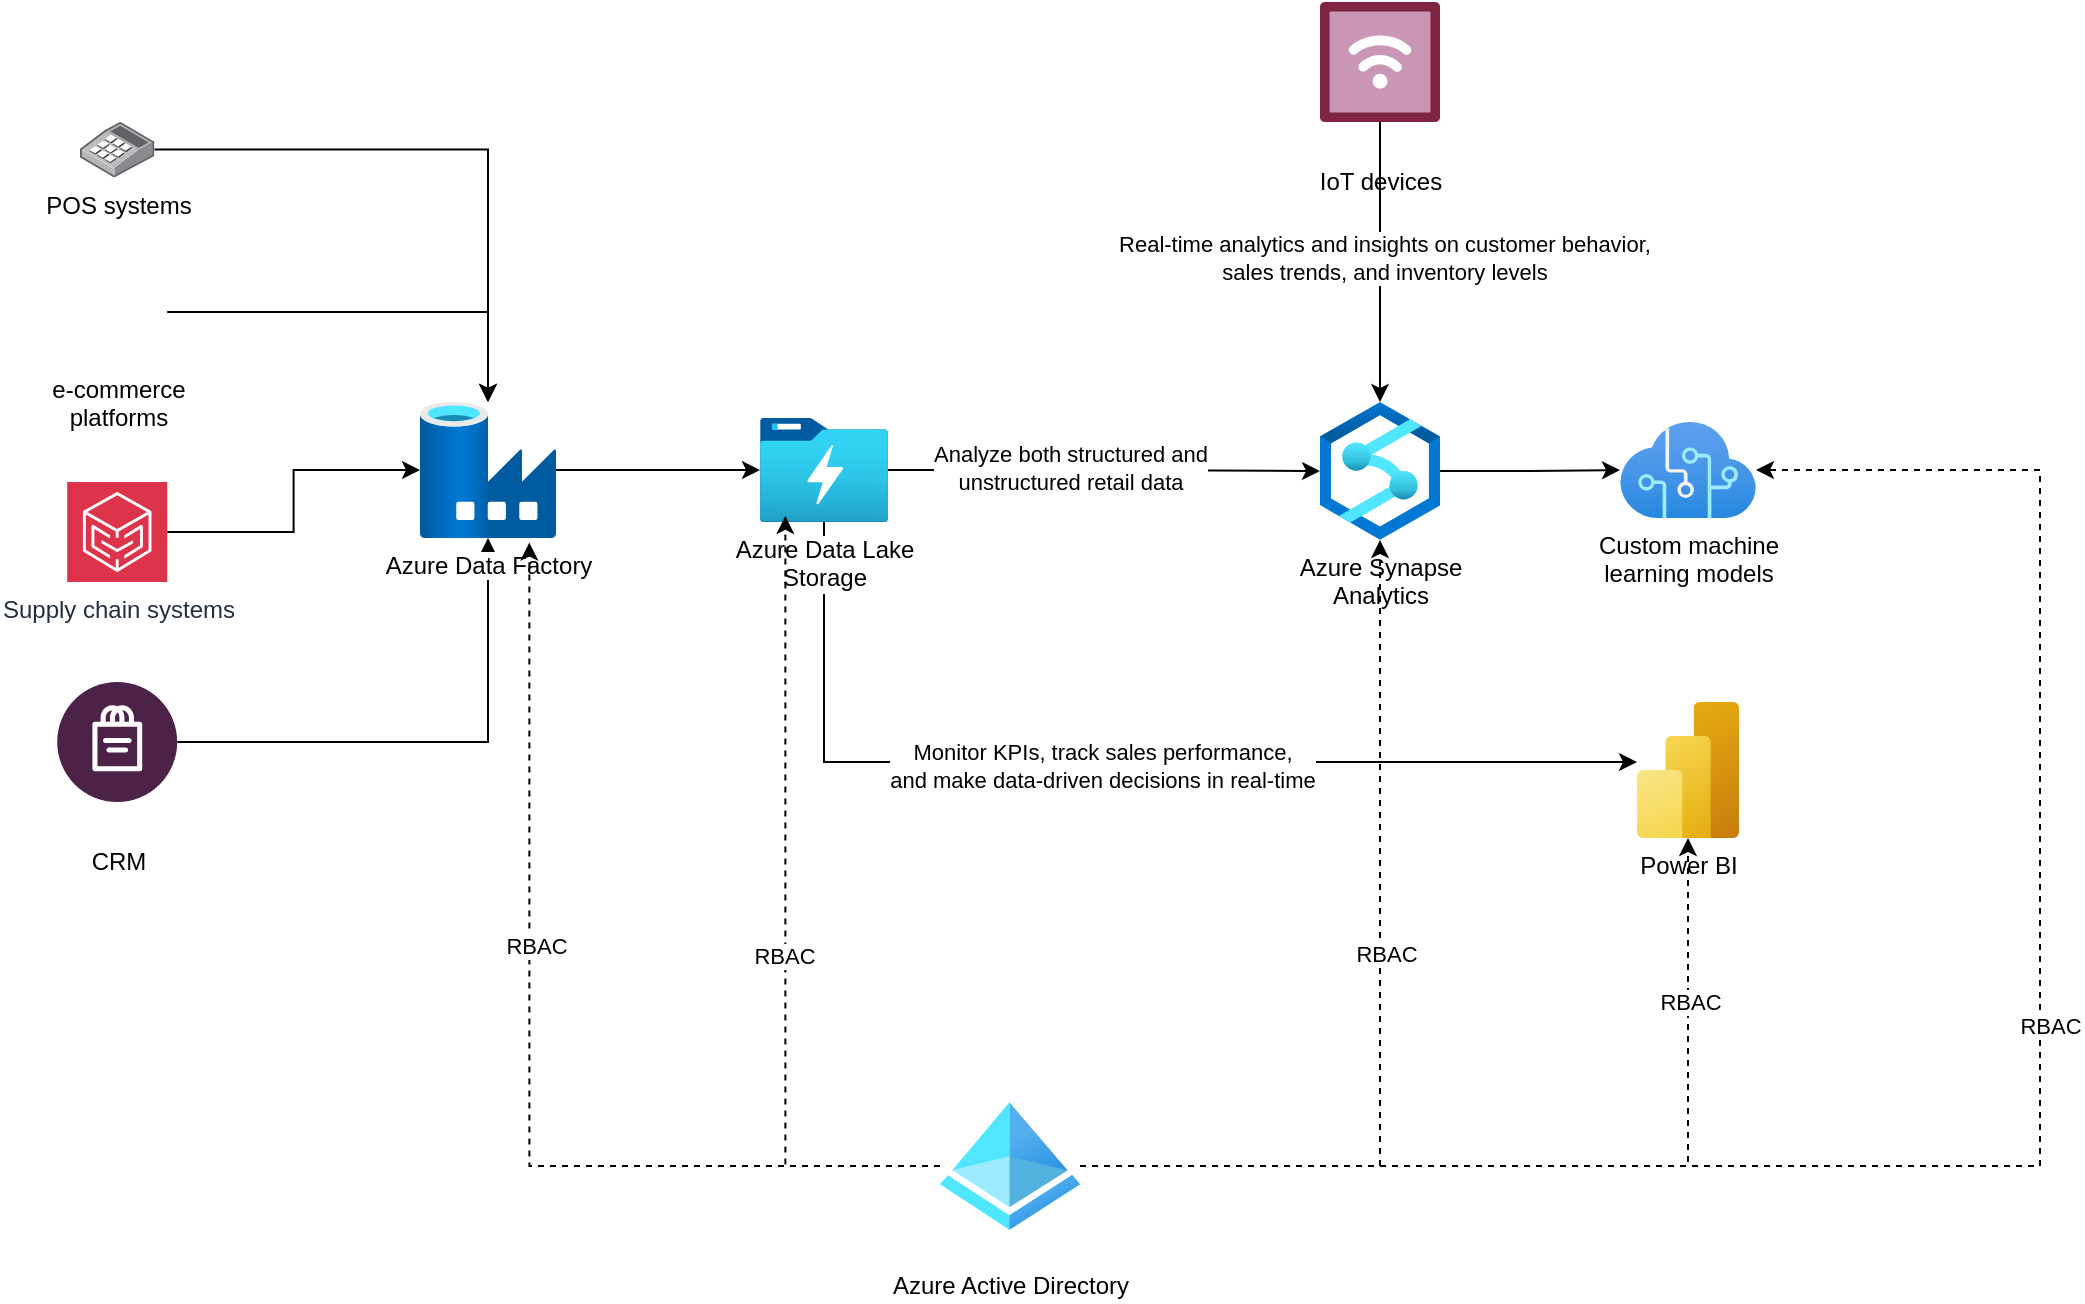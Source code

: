 <mxfile version="23.1.5" type="device">
  <diagram name="Page-1" id="7s3iYLf4UXF3R9vs2b-6">
    <mxGraphModel dx="1789" dy="1005" grid="1" gridSize="10" guides="1" tooltips="1" connect="1" arrows="1" fold="1" page="1" pageScale="1" pageWidth="827" pageHeight="1169" math="0" shadow="0">
      <root>
        <mxCell id="0" />
        <mxCell id="1" parent="0" />
        <mxCell id="qvadbcqChvsnRQq6cGVY-14" style="edgeStyle=orthogonalEdgeStyle;rounded=0;orthogonalLoop=1;jettySize=auto;html=1;" edge="1" parent="1" source="qvadbcqChvsnRQq6cGVY-1" target="qvadbcqChvsnRQq6cGVY-13">
          <mxGeometry relative="1" as="geometry" />
        </mxCell>
        <mxCell id="qvadbcqChvsnRQq6cGVY-1" value="POS systems" style="image;points=[];aspect=fixed;html=1;align=center;shadow=0;dashed=0;image=img/lib/allied_telesis/computer_and_terminals/POS_keypad.svg;" vertex="1" parent="1">
          <mxGeometry x="40" y="120" width="37.2" height="27.6" as="geometry" />
        </mxCell>
        <mxCell id="qvadbcqChvsnRQq6cGVY-15" style="edgeStyle=orthogonalEdgeStyle;rounded=0;orthogonalLoop=1;jettySize=auto;html=1;" edge="1" parent="1" source="qvadbcqChvsnRQq6cGVY-2" target="qvadbcqChvsnRQq6cGVY-13">
          <mxGeometry relative="1" as="geometry" />
        </mxCell>
        <mxCell id="qvadbcqChvsnRQq6cGVY-2" value="e-commerce &lt;br&gt;platforms" style="shape=image;html=1;verticalAlign=top;verticalLabelPosition=bottom;labelBackgroundColor=#ffffff;imageAspect=0;aspect=fixed;image=https://cdn0.iconfinder.com/data/icons/basic-e-commerce-line-color/48/Trolley_cart_add-128.png" vertex="1" parent="1">
          <mxGeometry x="33.6" y="190" width="50" height="50" as="geometry" />
        </mxCell>
        <mxCell id="qvadbcqChvsnRQq6cGVY-16" style="edgeStyle=orthogonalEdgeStyle;rounded=0;orthogonalLoop=1;jettySize=auto;html=1;" edge="1" parent="1" source="qvadbcqChvsnRQq6cGVY-3" target="qvadbcqChvsnRQq6cGVY-13">
          <mxGeometry relative="1" as="geometry" />
        </mxCell>
        <mxCell id="qvadbcqChvsnRQq6cGVY-3" value="Supply chain systems" style="sketch=0;points=[[0,0,0],[0.25,0,0],[0.5,0,0],[0.75,0,0],[1,0,0],[0,1,0],[0.25,1,0],[0.5,1,0],[0.75,1,0],[1,1,0],[0,0.25,0],[0,0.5,0],[0,0.75,0],[1,0.25,0],[1,0.5,0],[1,0.75,0]];outlineConnect=0;fontColor=#232F3E;fillColor=#DD344C;strokeColor=#ffffff;dashed=0;verticalLabelPosition=bottom;verticalAlign=top;align=center;html=1;fontSize=12;fontStyle=0;aspect=fixed;shape=mxgraph.aws4.resourceIcon;resIcon=mxgraph.aws4.supply_chain;" vertex="1" parent="1">
          <mxGeometry x="33.6" y="300" width="50" height="50" as="geometry" />
        </mxCell>
        <mxCell id="qvadbcqChvsnRQq6cGVY-17" style="edgeStyle=orthogonalEdgeStyle;rounded=0;orthogonalLoop=1;jettySize=auto;html=1;" edge="1" parent="1" source="qvadbcqChvsnRQq6cGVY-4" target="qvadbcqChvsnRQq6cGVY-13">
          <mxGeometry relative="1" as="geometry" />
        </mxCell>
        <mxCell id="qvadbcqChvsnRQq6cGVY-4" value="CRM" style="verticalLabelPosition=bottom;aspect=fixed;html=1;shape=mxgraph.salesforce.retail2;" vertex="1" parent="1">
          <mxGeometry x="28.6" y="400" width="60" height="60" as="geometry" />
        </mxCell>
        <mxCell id="qvadbcqChvsnRQq6cGVY-20" style="edgeStyle=orthogonalEdgeStyle;rounded=0;orthogonalLoop=1;jettySize=auto;html=1;" edge="1" parent="1" source="qvadbcqChvsnRQq6cGVY-12" target="qvadbcqChvsnRQq6cGVY-19">
          <mxGeometry relative="1" as="geometry" />
        </mxCell>
        <mxCell id="qvadbcqChvsnRQq6cGVY-21" value="Analyze both structured and &lt;br&gt;unstructured retail data" style="edgeLabel;html=1;align=center;verticalAlign=middle;resizable=0;points=[];" vertex="1" connectable="0" parent="qvadbcqChvsnRQq6cGVY-20">
          <mxGeometry x="-0.164" y="1" relative="1" as="geometry">
            <mxPoint as="offset" />
          </mxGeometry>
        </mxCell>
        <mxCell id="qvadbcqChvsnRQq6cGVY-29" style="edgeStyle=orthogonalEdgeStyle;rounded=0;orthogonalLoop=1;jettySize=auto;html=1;" edge="1" parent="1" source="qvadbcqChvsnRQq6cGVY-12" target="qvadbcqChvsnRQq6cGVY-28">
          <mxGeometry relative="1" as="geometry">
            <Array as="points">
              <mxPoint x="412" y="440" />
            </Array>
          </mxGeometry>
        </mxCell>
        <mxCell id="qvadbcqChvsnRQq6cGVY-30" value="Monitor KPIs, track sales performance, &lt;br&gt;and make data-driven decisions in real-time" style="edgeLabel;html=1;align=center;verticalAlign=middle;resizable=0;points=[];" vertex="1" connectable="0" parent="qvadbcqChvsnRQq6cGVY-29">
          <mxGeometry x="-0.016" y="-1" relative="1" as="geometry">
            <mxPoint y="1" as="offset" />
          </mxGeometry>
        </mxCell>
        <mxCell id="qvadbcqChvsnRQq6cGVY-12" value="Azure Data Lake &lt;br&gt;Storage" style="image;aspect=fixed;html=1;points=[];align=center;fontSize=12;image=img/lib/azure2/storage/Data_Lake_Storage_Gen1.svg;" vertex="1" parent="1">
          <mxGeometry x="380" y="268" width="64" height="52" as="geometry" />
        </mxCell>
        <mxCell id="qvadbcqChvsnRQq6cGVY-18" style="edgeStyle=orthogonalEdgeStyle;rounded=0;orthogonalLoop=1;jettySize=auto;html=1;" edge="1" parent="1" source="qvadbcqChvsnRQq6cGVY-13" target="qvadbcqChvsnRQq6cGVY-12">
          <mxGeometry relative="1" as="geometry" />
        </mxCell>
        <mxCell id="qvadbcqChvsnRQq6cGVY-13" value="Azure Data Factory" style="image;aspect=fixed;html=1;points=[];align=center;fontSize=12;image=img/lib/azure2/databases/Data_Factory.svg;" vertex="1" parent="1">
          <mxGeometry x="210" y="260" width="68" height="68" as="geometry" />
        </mxCell>
        <mxCell id="qvadbcqChvsnRQq6cGVY-26" style="edgeStyle=orthogonalEdgeStyle;rounded=0;orthogonalLoop=1;jettySize=auto;html=1;" edge="1" parent="1" source="qvadbcqChvsnRQq6cGVY-19" target="qvadbcqChvsnRQq6cGVY-25">
          <mxGeometry relative="1" as="geometry" />
        </mxCell>
        <mxCell id="qvadbcqChvsnRQq6cGVY-19" value="Azure Synapse &lt;br&gt;Analytics" style="image;aspect=fixed;html=1;points=[];align=center;fontSize=12;image=img/lib/azure2/analytics/Azure_Synapse_Analytics.svg;" vertex="1" parent="1">
          <mxGeometry x="660" y="260" width="60" height="69" as="geometry" />
        </mxCell>
        <mxCell id="qvadbcqChvsnRQq6cGVY-23" style="edgeStyle=orthogonalEdgeStyle;rounded=0;orthogonalLoop=1;jettySize=auto;html=1;" edge="1" parent="1" source="qvadbcqChvsnRQq6cGVY-22" target="qvadbcqChvsnRQq6cGVY-19">
          <mxGeometry relative="1" as="geometry" />
        </mxCell>
        <mxCell id="qvadbcqChvsnRQq6cGVY-24" value="Real-time analytics and insights on customer behavior, &lt;br&gt;sales trends, and inventory levels" style="edgeLabel;html=1;align=center;verticalAlign=middle;resizable=0;points=[];" vertex="1" connectable="0" parent="qvadbcqChvsnRQq6cGVY-23">
          <mxGeometry x="-0.029" y="2" relative="1" as="geometry">
            <mxPoint as="offset" />
          </mxGeometry>
        </mxCell>
        <mxCell id="qvadbcqChvsnRQq6cGVY-22" value="IoT devices" style="verticalLabelPosition=bottom;aspect=fixed;html=1;shape=mxgraph.salesforce.iot;" vertex="1" parent="1">
          <mxGeometry x="660" y="60" width="60" height="60" as="geometry" />
        </mxCell>
        <mxCell id="qvadbcqChvsnRQq6cGVY-25" value="Custom machine &lt;br&gt;learning models" style="image;aspect=fixed;html=1;points=[];align=center;fontSize=12;image=img/lib/azure2/ai_machine_learning/Cognitive_Services.svg;" vertex="1" parent="1">
          <mxGeometry x="810" y="270" width="68" height="48" as="geometry" />
        </mxCell>
        <mxCell id="qvadbcqChvsnRQq6cGVY-28" value="Power BI" style="image;aspect=fixed;html=1;points=[];align=center;fontSize=12;image=img/lib/azure2/analytics/Power_BI_Embedded.svg;" vertex="1" parent="1">
          <mxGeometry x="818.5" y="410" width="51" height="68" as="geometry" />
        </mxCell>
        <mxCell id="qvadbcqChvsnRQq6cGVY-34" style="edgeStyle=orthogonalEdgeStyle;rounded=0;orthogonalLoop=1;jettySize=auto;html=1;dashed=1;" edge="1" parent="1" source="qvadbcqChvsnRQq6cGVY-31" target="qvadbcqChvsnRQq6cGVY-19">
          <mxGeometry relative="1" as="geometry" />
        </mxCell>
        <mxCell id="qvadbcqChvsnRQq6cGVY-39" value="RBAC" style="edgeLabel;html=1;align=center;verticalAlign=middle;resizable=0;points=[];" vertex="1" connectable="0" parent="qvadbcqChvsnRQq6cGVY-34">
          <mxGeometry x="0.107" y="-3" relative="1" as="geometry">
            <mxPoint as="offset" />
          </mxGeometry>
        </mxCell>
        <mxCell id="qvadbcqChvsnRQq6cGVY-35" style="edgeStyle=orthogonalEdgeStyle;rounded=0;orthogonalLoop=1;jettySize=auto;html=1;dashed=1;" edge="1" parent="1" source="qvadbcqChvsnRQq6cGVY-31" target="qvadbcqChvsnRQq6cGVY-25">
          <mxGeometry relative="1" as="geometry">
            <Array as="points">
              <mxPoint x="1020" y="642" />
              <mxPoint x="1020" y="294" />
            </Array>
          </mxGeometry>
        </mxCell>
        <mxCell id="qvadbcqChvsnRQq6cGVY-41" value="RBAC" style="edgeLabel;html=1;align=center;verticalAlign=middle;resizable=0;points=[];" vertex="1" connectable="0" parent="qvadbcqChvsnRQq6cGVY-35">
          <mxGeometry x="0.135" y="-5" relative="1" as="geometry">
            <mxPoint as="offset" />
          </mxGeometry>
        </mxCell>
        <mxCell id="qvadbcqChvsnRQq6cGVY-36" style="edgeStyle=orthogonalEdgeStyle;rounded=0;orthogonalLoop=1;jettySize=auto;html=1;dashed=1;" edge="1" parent="1" source="qvadbcqChvsnRQq6cGVY-31" target="qvadbcqChvsnRQq6cGVY-28">
          <mxGeometry relative="1" as="geometry" />
        </mxCell>
        <mxCell id="qvadbcqChvsnRQq6cGVY-40" value="RBAC" style="edgeLabel;html=1;align=center;verticalAlign=middle;resizable=0;points=[];" vertex="1" connectable="0" parent="qvadbcqChvsnRQq6cGVY-36">
          <mxGeometry x="0.651" y="-1" relative="1" as="geometry">
            <mxPoint as="offset" />
          </mxGeometry>
        </mxCell>
        <mxCell id="qvadbcqChvsnRQq6cGVY-31" value="&lt;br&gt;Azure Active Directory" style="image;aspect=fixed;html=1;points=[];align=center;fontSize=12;image=img/lib/azure2/identity/Azure_Active_Directory.svg;" vertex="1" parent="1">
          <mxGeometry x="470" y="610" width="70" height="64" as="geometry" />
        </mxCell>
        <mxCell id="qvadbcqChvsnRQq6cGVY-32" style="edgeStyle=orthogonalEdgeStyle;rounded=0;orthogonalLoop=1;jettySize=auto;html=1;entryX=0.804;entryY=1.034;entryDx=0;entryDy=0;entryPerimeter=0;dashed=1;" edge="1" parent="1" source="qvadbcqChvsnRQq6cGVY-31" target="qvadbcqChvsnRQq6cGVY-13">
          <mxGeometry relative="1" as="geometry" />
        </mxCell>
        <mxCell id="qvadbcqChvsnRQq6cGVY-37" value="RBAC" style="edgeLabel;html=1;align=center;verticalAlign=middle;resizable=0;points=[];" vertex="1" connectable="0" parent="qvadbcqChvsnRQq6cGVY-32">
          <mxGeometry x="0.221" y="-3" relative="1" as="geometry">
            <mxPoint as="offset" />
          </mxGeometry>
        </mxCell>
        <mxCell id="qvadbcqChvsnRQq6cGVY-33" style="edgeStyle=orthogonalEdgeStyle;rounded=0;orthogonalLoop=1;jettySize=auto;html=1;entryX=0.198;entryY=0.942;entryDx=0;entryDy=0;entryPerimeter=0;dashed=1;" edge="1" parent="1" source="qvadbcqChvsnRQq6cGVY-31" target="qvadbcqChvsnRQq6cGVY-12">
          <mxGeometry relative="1" as="geometry" />
        </mxCell>
        <mxCell id="qvadbcqChvsnRQq6cGVY-38" value="RBAC" style="edgeLabel;html=1;align=center;verticalAlign=middle;resizable=0;points=[];" vertex="1" connectable="0" parent="qvadbcqChvsnRQq6cGVY-33">
          <mxGeometry x="-0.093" y="1" relative="1" as="geometry">
            <mxPoint as="offset" />
          </mxGeometry>
        </mxCell>
      </root>
    </mxGraphModel>
  </diagram>
</mxfile>
